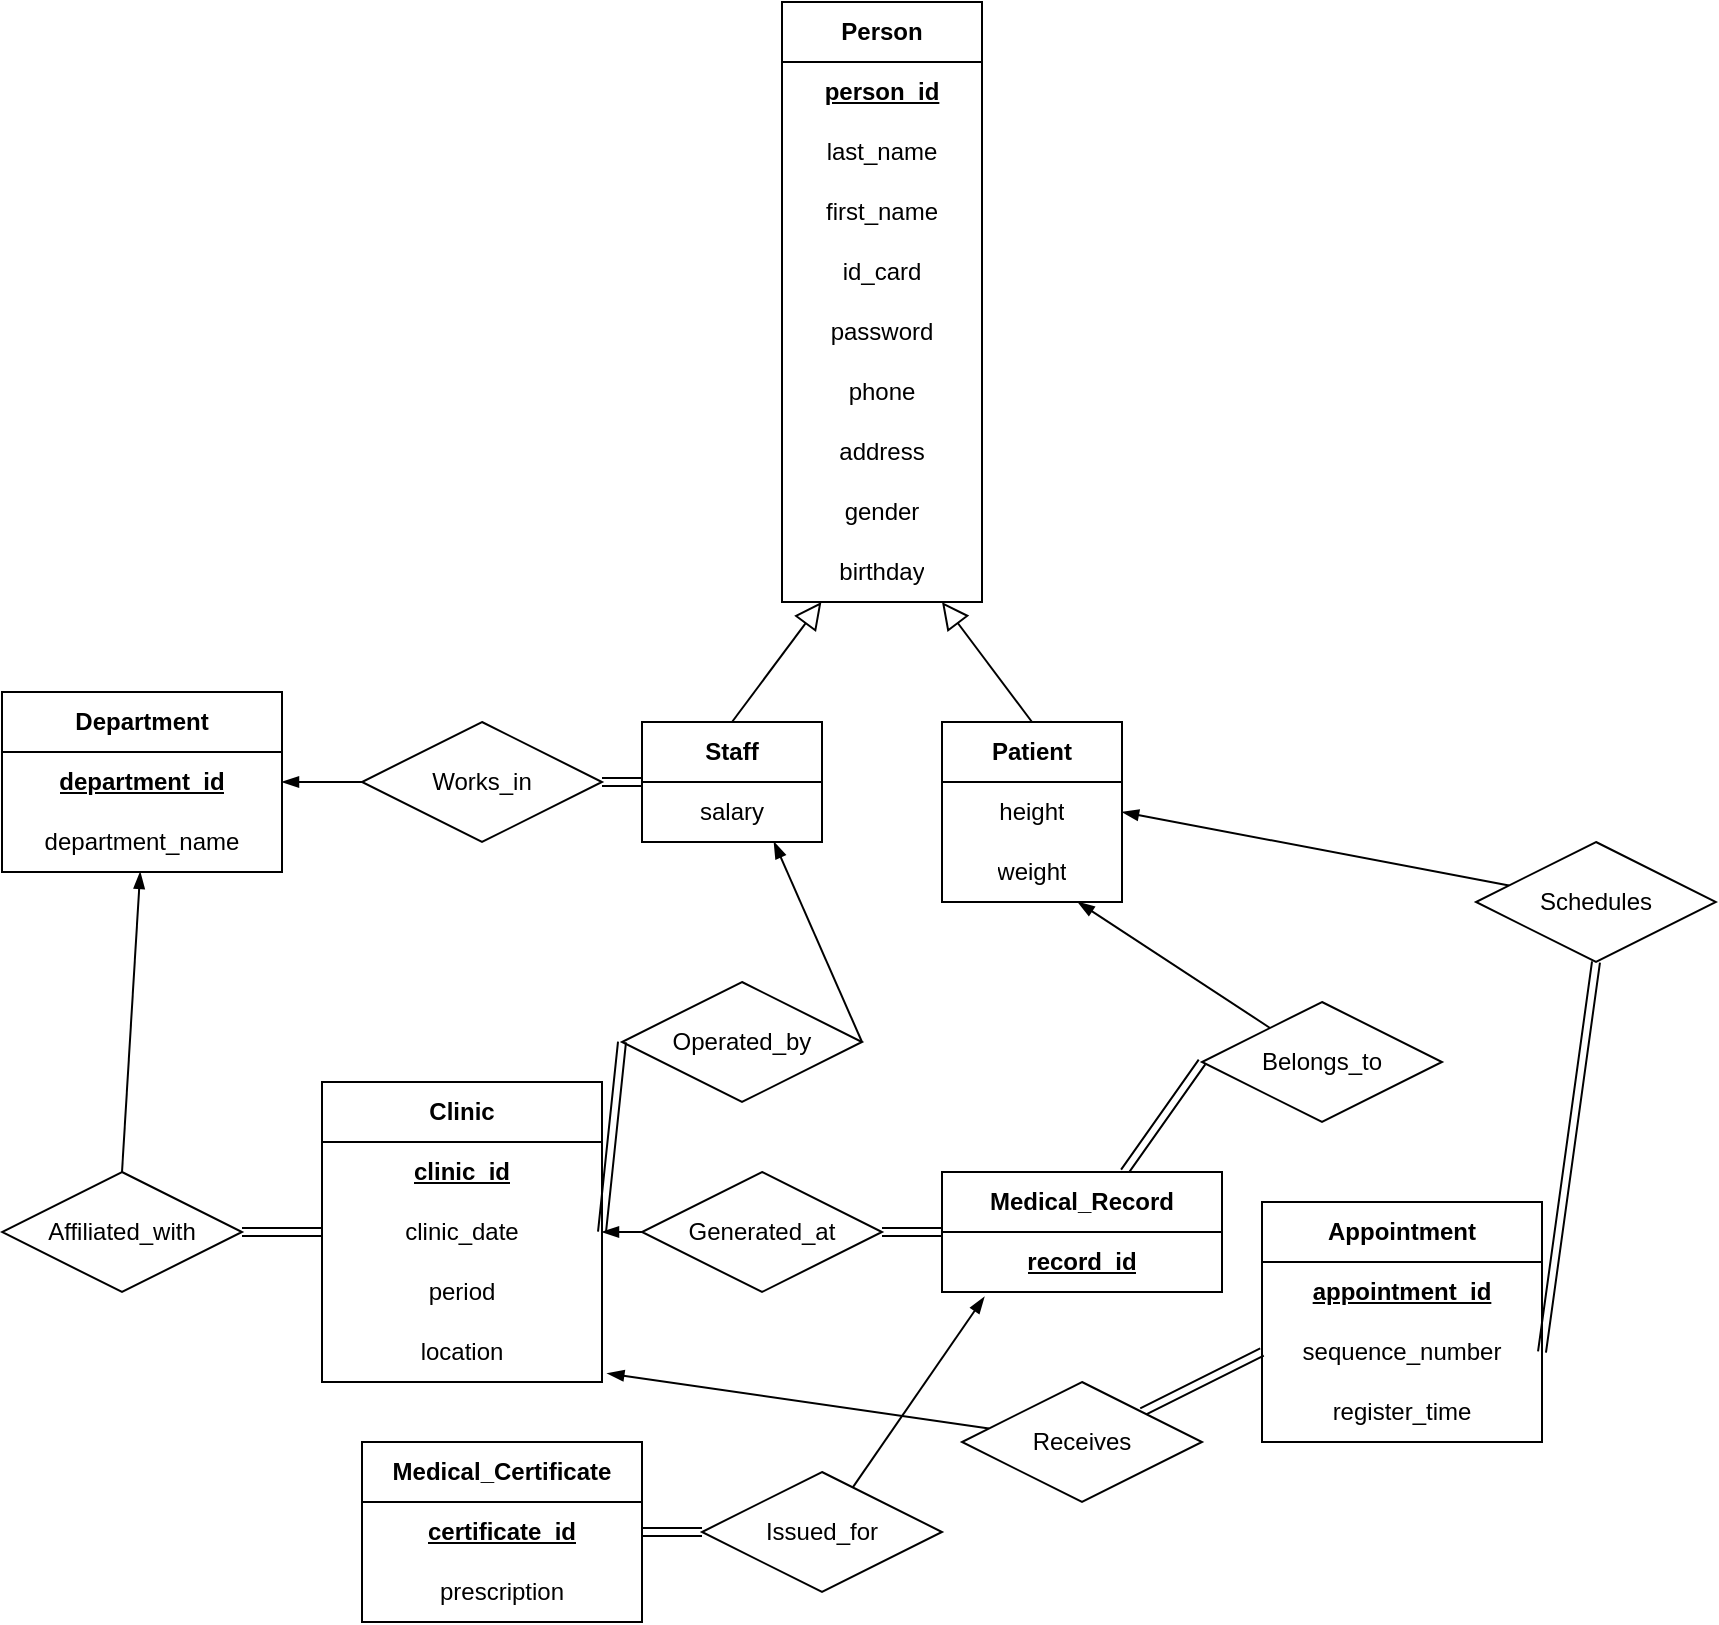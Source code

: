 <mxfile>
    <diagram id="AL6Z_BeuzhwqF4F4q1Zp" name="第1頁">
        <mxGraphModel dx="1133" dy="240" grid="1" gridSize="10" guides="1" tooltips="1" connect="1" arrows="1" fold="1" page="1" pageScale="1" pageWidth="827" pageHeight="1169" math="0" shadow="0">
            <root>
                <mxCell id="0"/>
                <mxCell id="1" parent="0"/>
                <mxCell id="2" value="&lt;b&gt;Person&lt;/b&gt;" style="swimlane;fontStyle=0;childLayout=stackLayout;horizontal=1;startSize=30;horizontalStack=0;resizeParent=1;resizeParentMax=0;resizeLast=0;collapsible=1;marginBottom=0;whiteSpace=wrap;html=1;movable=0;resizable=0;rotatable=0;deletable=0;editable=0;connectable=0;" vertex="1" parent="1">
                    <mxGeometry x="360" y="80" width="100" height="300" as="geometry">
                        <mxRectangle x="140" y="20" width="80" height="30" as="alternateBounds"/>
                    </mxGeometry>
                </mxCell>
                <mxCell id="3" value="&lt;u&gt;&lt;b&gt;person_id&lt;/b&gt;&lt;/u&gt;" style="text;strokeColor=none;fillColor=none;align=center;verticalAlign=middle;spacingLeft=4;spacingRight=4;overflow=hidden;points=[[0,0.5],[1,0.5]];portConstraint=eastwest;rotatable=0;whiteSpace=wrap;html=1;movable=0;resizable=0;deletable=0;editable=0;connectable=0;" vertex="1" parent="2">
                    <mxGeometry y="30" width="100" height="30" as="geometry"/>
                </mxCell>
                <mxCell id="4" value="last_name" style="text;strokeColor=none;fillColor=none;align=center;verticalAlign=middle;spacingLeft=4;spacingRight=4;overflow=hidden;points=[[0,0.5],[1,0.5]];portConstraint=eastwest;rotatable=0;whiteSpace=wrap;html=1;movable=0;resizable=0;deletable=0;editable=0;connectable=0;" vertex="1" parent="2">
                    <mxGeometry y="60" width="100" height="30" as="geometry"/>
                </mxCell>
                <mxCell id="5" value="first_name" style="text;strokeColor=none;fillColor=none;align=center;verticalAlign=middle;spacingLeft=4;spacingRight=4;overflow=hidden;points=[[0,0.5],[1,0.5]];portConstraint=eastwest;rotatable=0;whiteSpace=wrap;html=1;movable=0;resizable=0;deletable=0;editable=0;connectable=0;" vertex="1" parent="2">
                    <mxGeometry y="90" width="100" height="30" as="geometry"/>
                </mxCell>
                <mxCell id="6" value="id_card" style="text;strokeColor=none;fillColor=none;align=center;verticalAlign=middle;spacingLeft=4;spacingRight=4;overflow=hidden;points=[[0,0.5],[1,0.5]];portConstraint=eastwest;rotatable=0;whiteSpace=wrap;html=1;movable=0;resizable=0;deletable=0;editable=0;connectable=0;" vertex="1" parent="2">
                    <mxGeometry y="120" width="100" height="30" as="geometry"/>
                </mxCell>
                <mxCell id="7" value="password" style="text;strokeColor=none;fillColor=none;align=center;verticalAlign=middle;spacingLeft=4;spacingRight=4;overflow=hidden;points=[[0,0.5],[1,0.5]];portConstraint=eastwest;rotatable=0;whiteSpace=wrap;html=1;movable=0;resizable=0;deletable=0;editable=0;connectable=0;" vertex="1" parent="2">
                    <mxGeometry y="150" width="100" height="30" as="geometry"/>
                </mxCell>
                <mxCell id="8" value="phone" style="text;strokeColor=none;fillColor=none;align=center;verticalAlign=middle;spacingLeft=4;spacingRight=4;overflow=hidden;points=[[0,0.5],[1,0.5]];portConstraint=eastwest;rotatable=0;whiteSpace=wrap;html=1;movable=0;resizable=0;deletable=0;editable=0;connectable=0;" vertex="1" parent="2">
                    <mxGeometry y="180" width="100" height="30" as="geometry"/>
                </mxCell>
                <mxCell id="9" value="address" style="text;strokeColor=none;fillColor=none;align=center;verticalAlign=middle;spacingLeft=4;spacingRight=4;overflow=hidden;points=[[0,0.5],[1,0.5]];portConstraint=eastwest;rotatable=0;whiteSpace=wrap;html=1;movable=0;resizable=0;deletable=0;editable=0;connectable=0;" vertex="1" parent="2">
                    <mxGeometry y="210" width="100" height="30" as="geometry"/>
                </mxCell>
                <mxCell id="11" value="gender" style="text;strokeColor=none;fillColor=none;align=center;verticalAlign=middle;spacingLeft=4;spacingRight=4;overflow=hidden;points=[[0,0.5],[1,0.5]];portConstraint=eastwest;rotatable=0;whiteSpace=wrap;html=1;movable=0;resizable=0;deletable=0;editable=0;connectable=0;" vertex="1" parent="2">
                    <mxGeometry y="240" width="100" height="30" as="geometry"/>
                </mxCell>
                <mxCell id="10" value="birthday" style="text;strokeColor=none;fillColor=none;align=center;verticalAlign=middle;spacingLeft=4;spacingRight=4;overflow=hidden;points=[[0,0.5],[1,0.5]];portConstraint=eastwest;rotatable=0;whiteSpace=wrap;html=1;movable=0;resizable=0;deletable=0;editable=0;connectable=0;" vertex="1" parent="2">
                    <mxGeometry y="270" width="100" height="30" as="geometry"/>
                </mxCell>
                <mxCell id="53" style="edgeStyle=none;html=1;exitX=0.5;exitY=0;exitDx=0;exitDy=0;entryX=0.197;entryY=1.002;entryDx=0;entryDy=0;fontFamily=Helvetica;fontSize=12;endArrow=block;endFill=0;endSize=11;entryPerimeter=0;movable=0;resizable=0;rotatable=0;deletable=0;editable=0;connectable=0;" edge="1" parent="1" source="13" target="10">
                    <mxGeometry relative="1" as="geometry"/>
                </mxCell>
                <mxCell id="57" style="edgeStyle=none;html=1;entryX=1;entryY=0.5;entryDx=0;entryDy=0;fontFamily=Helvetica;fontSize=12;endArrow=none;endFill=0;endSize=11;shape=link;" edge="1" parent="1" source="13" target="56">
                    <mxGeometry relative="1" as="geometry"/>
                </mxCell>
                <mxCell id="13" value="&lt;b&gt;Staff&lt;/b&gt;" style="swimlane;fontStyle=0;childLayout=stackLayout;horizontal=1;startSize=30;horizontalStack=0;resizeParent=1;resizeParentMax=0;resizeLast=0;collapsible=1;marginBottom=0;whiteSpace=wrap;html=1;movable=1;resizable=1;rotatable=1;deletable=1;editable=1;connectable=1;" vertex="1" parent="1">
                    <mxGeometry x="290" y="440" width="90" height="60" as="geometry">
                        <mxRectangle x="140" y="20" width="80" height="30" as="alternateBounds"/>
                    </mxGeometry>
                </mxCell>
                <mxCell id="15" value="salary" style="text;strokeColor=none;fillColor=none;align=center;verticalAlign=middle;spacingLeft=4;spacingRight=4;overflow=hidden;points=[[0,0.5],[1,0.5]];portConstraint=eastwest;rotatable=1;whiteSpace=wrap;html=1;movable=1;resizable=1;deletable=1;editable=1;connectable=1;" vertex="1" parent="13">
                    <mxGeometry y="30" width="90" height="30" as="geometry"/>
                </mxCell>
                <mxCell id="55" style="edgeStyle=none;html=1;exitX=0.5;exitY=0;exitDx=0;exitDy=0;entryX=0.8;entryY=1;entryDx=0;entryDy=0;entryPerimeter=0;fontFamily=Helvetica;fontSize=12;endArrow=block;endFill=0;endSize=11;movable=0;resizable=0;rotatable=0;deletable=0;editable=0;connectable=0;" edge="1" parent="1" source="23" target="10">
                    <mxGeometry relative="1" as="geometry"/>
                </mxCell>
                <mxCell id="23" value="&lt;b&gt;Patient&lt;/b&gt;" style="swimlane;fontStyle=0;childLayout=stackLayout;horizontal=1;startSize=30;horizontalStack=0;resizeParent=1;resizeParentMax=0;resizeLast=0;collapsible=1;marginBottom=0;whiteSpace=wrap;html=1;movable=1;resizable=1;rotatable=1;deletable=1;editable=1;connectable=1;" vertex="1" parent="1">
                    <mxGeometry x="440" y="440" width="90" height="90" as="geometry">
                        <mxRectangle x="140" y="20" width="80" height="30" as="alternateBounds"/>
                    </mxGeometry>
                </mxCell>
                <mxCell id="24" value="height" style="text;strokeColor=none;fillColor=none;align=center;verticalAlign=middle;spacingLeft=4;spacingRight=4;overflow=hidden;points=[[0,0.5],[1,0.5]];portConstraint=eastwest;rotatable=1;whiteSpace=wrap;html=1;movable=1;resizable=1;deletable=1;editable=1;connectable=1;" vertex="1" parent="23">
                    <mxGeometry y="30" width="90" height="30" as="geometry"/>
                </mxCell>
                <mxCell id="25" value="weight" style="text;strokeColor=none;fillColor=none;align=center;verticalAlign=middle;spacingLeft=4;spacingRight=4;overflow=hidden;points=[[0,0.5],[1,0.5]];portConstraint=eastwest;rotatable=1;whiteSpace=wrap;html=1;movable=1;resizable=1;deletable=1;editable=1;connectable=1;" vertex="1" parent="23">
                    <mxGeometry y="60" width="90" height="30" as="geometry"/>
                </mxCell>
                <mxCell id="26" value="&lt;b&gt;Department&lt;/b&gt;" style="swimlane;fontStyle=0;childLayout=stackLayout;horizontal=1;startSize=30;horizontalStack=0;resizeParent=1;resizeParentMax=0;resizeLast=0;collapsible=1;marginBottom=0;whiteSpace=wrap;html=1;movable=1;resizable=1;rotatable=1;deletable=1;editable=1;connectable=1;" vertex="1" parent="1">
                    <mxGeometry x="-30" y="425" width="140" height="90" as="geometry">
                        <mxRectangle x="-80" y="425" width="80" height="30" as="alternateBounds"/>
                    </mxGeometry>
                </mxCell>
                <mxCell id="27" value="&lt;b&gt;&lt;u&gt;department_id&lt;/u&gt;&lt;/b&gt;" style="text;strokeColor=none;fillColor=none;align=center;verticalAlign=middle;spacingLeft=4;spacingRight=4;overflow=hidden;points=[[0,0.5],[1,0.5]];portConstraint=eastwest;rotatable=1;whiteSpace=wrap;html=1;movable=1;resizable=1;deletable=1;editable=1;connectable=1;" vertex="1" parent="26">
                    <mxGeometry y="30" width="140" height="30" as="geometry"/>
                </mxCell>
                <mxCell id="28" value="department_name" style="text;strokeColor=none;fillColor=none;align=center;verticalAlign=middle;spacingLeft=4;spacingRight=4;overflow=hidden;points=[[0,0.5],[1,0.5]];portConstraint=eastwest;rotatable=1;whiteSpace=wrap;html=1;movable=1;resizable=1;deletable=1;editable=1;connectable=1;" vertex="1" parent="26">
                    <mxGeometry y="60" width="140" height="30" as="geometry"/>
                </mxCell>
                <mxCell id="29" value="&lt;b&gt;Appointment&lt;/b&gt;" style="swimlane;fontStyle=0;childLayout=stackLayout;horizontal=1;startSize=30;horizontalStack=0;resizeParent=1;resizeParentMax=0;resizeLast=0;collapsible=1;marginBottom=0;whiteSpace=wrap;html=1;movable=1;resizable=1;rotatable=1;deletable=1;editable=1;connectable=1;" vertex="1" parent="1">
                    <mxGeometry x="600" y="680" width="140" height="120" as="geometry">
                        <mxRectangle x="140" y="20" width="80" height="30" as="alternateBounds"/>
                    </mxGeometry>
                </mxCell>
                <mxCell id="30" value="&lt;b&gt;&lt;u&gt;appointment_id&lt;/u&gt;&lt;/b&gt;" style="text;strokeColor=none;fillColor=none;align=center;verticalAlign=middle;spacingLeft=4;spacingRight=4;overflow=hidden;points=[[0,0.5],[1,0.5]];portConstraint=eastwest;rotatable=1;whiteSpace=wrap;html=1;movable=1;resizable=1;deletable=1;editable=1;connectable=1;" vertex="1" parent="29">
                    <mxGeometry y="30" width="140" height="30" as="geometry"/>
                </mxCell>
                <mxCell id="32" value="sequence_number" style="text;strokeColor=none;fillColor=none;align=center;verticalAlign=middle;spacingLeft=4;spacingRight=4;overflow=hidden;points=[[0,0.5],[1,0.5]];portConstraint=eastwest;rotatable=1;whiteSpace=wrap;html=1;movable=1;resizable=1;deletable=1;editable=1;connectable=1;" vertex="1" parent="29">
                    <mxGeometry y="60" width="140" height="30" as="geometry"/>
                </mxCell>
                <mxCell id="34" value="register_time" style="text;strokeColor=none;fillColor=none;align=center;verticalAlign=middle;spacingLeft=4;spacingRight=4;overflow=hidden;points=[[0,0.5],[1,0.5]];portConstraint=eastwest;rotatable=1;whiteSpace=wrap;html=1;movable=1;resizable=1;deletable=1;editable=1;connectable=1;" vertex="1" parent="29">
                    <mxGeometry y="90" width="140" height="30" as="geometry"/>
                </mxCell>
                <mxCell id="60" style="edgeStyle=none;html=1;entryX=1;entryY=0.5;entryDx=0;entryDy=0;fontFamily=Helvetica;fontSize=12;endArrow=none;endFill=0;shape=link;" edge="1" parent="1" source="35" target="59">
                    <mxGeometry relative="1" as="geometry"/>
                </mxCell>
                <mxCell id="35" value="&lt;b&gt;Clinic&lt;/b&gt;" style="swimlane;fontStyle=0;childLayout=stackLayout;horizontal=1;startSize=30;horizontalStack=0;resizeParent=1;resizeParentMax=0;resizeLast=0;collapsible=1;marginBottom=0;whiteSpace=wrap;html=1;movable=1;resizable=1;rotatable=1;deletable=1;editable=1;connectable=1;" vertex="1" parent="1">
                    <mxGeometry x="130" y="620" width="140" height="150" as="geometry">
                        <mxRectangle x="140" y="20" width="80" height="30" as="alternateBounds"/>
                    </mxGeometry>
                </mxCell>
                <mxCell id="36" value="&lt;b&gt;&lt;u&gt;clinic_id&lt;/u&gt;&lt;/b&gt;" style="text;strokeColor=none;fillColor=none;align=center;verticalAlign=middle;spacingLeft=4;spacingRight=4;overflow=hidden;points=[[0,0.5],[1,0.5]];portConstraint=eastwest;rotatable=1;whiteSpace=wrap;html=1;movable=1;resizable=1;deletable=1;editable=1;connectable=1;" vertex="1" parent="35">
                    <mxGeometry y="30" width="140" height="30" as="geometry"/>
                </mxCell>
                <mxCell id="37" value="clinic_date" style="text;strokeColor=none;fillColor=none;align=center;verticalAlign=middle;spacingLeft=4;spacingRight=4;overflow=hidden;points=[[0,0.5],[1,0.5]];portConstraint=eastwest;rotatable=1;whiteSpace=wrap;html=1;movable=1;resizable=1;deletable=1;editable=1;connectable=1;" vertex="1" parent="35">
                    <mxGeometry y="60" width="140" height="30" as="geometry"/>
                </mxCell>
                <mxCell id="38" value="period" style="text;strokeColor=none;fillColor=none;align=center;verticalAlign=middle;spacingLeft=4;spacingRight=4;overflow=hidden;points=[[0,0.5],[1,0.5]];portConstraint=eastwest;rotatable=1;whiteSpace=wrap;html=1;movable=1;resizable=1;deletable=1;editable=1;connectable=1;" vertex="1" parent="35">
                    <mxGeometry y="90" width="140" height="30" as="geometry"/>
                </mxCell>
                <mxCell id="39" value="location" style="text;strokeColor=none;fillColor=none;align=center;verticalAlign=middle;spacingLeft=4;spacingRight=4;overflow=hidden;points=[[0,0.5],[1,0.5]];portConstraint=eastwest;rotatable=1;whiteSpace=wrap;html=1;movable=1;resizable=1;deletable=1;editable=1;connectable=1;" vertex="1" parent="35">
                    <mxGeometry y="120" width="140" height="30" as="geometry"/>
                </mxCell>
                <mxCell id="71" style="edgeStyle=none;html=1;entryX=1;entryY=0.5;entryDx=0;entryDy=0;fontFamily=Helvetica;fontSize=12;endArrow=blockThin;endFill=1;shape=link;" edge="1" parent="1" source="44" target="68">
                    <mxGeometry relative="1" as="geometry"/>
                </mxCell>
                <mxCell id="72" style="edgeStyle=none;shape=link;html=1;entryX=0;entryY=0.5;entryDx=0;entryDy=0;fontFamily=Helvetica;fontSize=12;endArrow=blockThin;endFill=1;" edge="1" parent="1" source="44" target="67">
                    <mxGeometry relative="1" as="geometry"/>
                </mxCell>
                <mxCell id="44" value="&lt;b&gt;Medical_Record&lt;/b&gt;" style="swimlane;fontStyle=0;childLayout=stackLayout;horizontal=1;startSize=30;horizontalStack=0;resizeParent=1;resizeParentMax=0;resizeLast=0;collapsible=1;marginBottom=0;whiteSpace=wrap;html=1;movable=1;resizable=1;rotatable=1;deletable=1;editable=1;connectable=1;" vertex="1" parent="1">
                    <mxGeometry x="440" y="665" width="140" height="60" as="geometry">
                        <mxRectangle x="140" y="20" width="80" height="30" as="alternateBounds"/>
                    </mxGeometry>
                </mxCell>
                <mxCell id="45" value="&lt;b&gt;&lt;u&gt;record_id&lt;/u&gt;&lt;/b&gt;" style="text;strokeColor=none;fillColor=none;align=center;verticalAlign=middle;spacingLeft=4;spacingRight=4;overflow=hidden;points=[[0,0.5],[1,0.5]];portConstraint=eastwest;rotatable=1;whiteSpace=wrap;html=1;movable=1;resizable=1;deletable=1;editable=1;connectable=1;" vertex="1" parent="44">
                    <mxGeometry y="30" width="140" height="30" as="geometry"/>
                </mxCell>
                <mxCell id="48" value="&lt;b&gt;Medical_Certificate&lt;/b&gt;" style="swimlane;fontStyle=0;childLayout=stackLayout;horizontal=1;startSize=30;horizontalStack=0;resizeParent=1;resizeParentMax=0;resizeLast=0;collapsible=1;marginBottom=0;whiteSpace=wrap;html=1;movable=1;resizable=1;rotatable=1;deletable=1;editable=1;connectable=1;" vertex="1" parent="1">
                    <mxGeometry x="150" y="800" width="140" height="90" as="geometry">
                        <mxRectangle x="140" y="20" width="80" height="30" as="alternateBounds"/>
                    </mxGeometry>
                </mxCell>
                <mxCell id="49" value="&lt;b&gt;&lt;u&gt;certificate_id&lt;/u&gt;&lt;/b&gt;" style="text;strokeColor=none;fillColor=none;align=center;verticalAlign=middle;spacingLeft=4;spacingRight=4;overflow=hidden;points=[[0,0.5],[1,0.5]];portConstraint=eastwest;rotatable=1;whiteSpace=wrap;html=1;movable=1;resizable=1;deletable=1;editable=1;connectable=1;" vertex="1" parent="48">
                    <mxGeometry y="30" width="140" height="30" as="geometry"/>
                </mxCell>
                <mxCell id="50" value="prescription" style="text;strokeColor=none;fillColor=none;align=center;verticalAlign=middle;spacingLeft=4;spacingRight=4;overflow=hidden;points=[[0,0.5],[1,0.5]];portConstraint=eastwest;rotatable=1;whiteSpace=wrap;html=1;movable=1;resizable=1;deletable=1;editable=1;connectable=1;" vertex="1" parent="48">
                    <mxGeometry y="60" width="140" height="30" as="geometry"/>
                </mxCell>
                <mxCell id="58" style="edgeStyle=none;html=1;exitX=0;exitY=0.5;exitDx=0;exitDy=0;entryX=1;entryY=0.5;entryDx=0;entryDy=0;fontFamily=Helvetica;fontSize=12;endArrow=blockThin;endFill=1;" edge="1" parent="1" source="56" target="27">
                    <mxGeometry relative="1" as="geometry"/>
                </mxCell>
                <mxCell id="56" value="Works_in" style="shape=rhombus;perimeter=rhombusPerimeter;whiteSpace=wrap;html=1;align=center;fontFamily=Helvetica;fontSize=12;" vertex="1" parent="1">
                    <mxGeometry x="150" y="440" width="120" height="60" as="geometry"/>
                </mxCell>
                <mxCell id="61" style="edgeStyle=none;html=1;exitX=0.5;exitY=0;exitDx=0;exitDy=0;fontFamily=Helvetica;fontSize=12;endArrow=blockThin;endFill=1;" edge="1" parent="1" source="59" target="28">
                    <mxGeometry relative="1" as="geometry"/>
                </mxCell>
                <mxCell id="59" value="&lt;span style=&quot;text-align: left;&quot;&gt;Affiliated_with&lt;/span&gt;" style="shape=rhombus;perimeter=rhombusPerimeter;whiteSpace=wrap;html=1;align=center;fontFamily=Helvetica;fontSize=12;" vertex="1" parent="1">
                    <mxGeometry x="-30" y="665" width="120" height="60" as="geometry"/>
                </mxCell>
                <mxCell id="66" style="edgeStyle=none;html=1;entryX=0.733;entryY=0.996;entryDx=0;entryDy=0;entryPerimeter=0;fontFamily=Helvetica;fontSize=12;endArrow=blockThin;endFill=1;exitX=1;exitY=0.5;exitDx=0;exitDy=0;" edge="1" parent="1" source="62" target="15">
                    <mxGeometry relative="1" as="geometry"/>
                </mxCell>
                <mxCell id="62" value="Operated_by" style="shape=rhombus;perimeter=rhombusPerimeter;whiteSpace=wrap;html=1;align=center;labelBackgroundColor=none;fontFamily=Helvetica;fontSize=12;" vertex="1" parent="1">
                    <mxGeometry x="280" y="570" width="120" height="60" as="geometry"/>
                </mxCell>
                <mxCell id="63" style="edgeStyle=none;shape=link;html=1;entryX=0;entryY=0.5;entryDx=0;entryDy=0;fontFamily=Helvetica;fontSize=12;endArrow=none;endFill=0;exitX=1;exitY=0.5;exitDx=0;exitDy=0;" edge="1" parent="1" source="37" target="62">
                    <mxGeometry relative="1" as="geometry"/>
                </mxCell>
                <mxCell id="74" style="edgeStyle=none;html=1;fontFamily=Helvetica;fontSize=12;endArrow=blockThin;endFill=1;" edge="1" parent="1" source="67" target="25">
                    <mxGeometry relative="1" as="geometry"/>
                </mxCell>
                <mxCell id="67" value="Belongs_to" style="shape=rhombus;perimeter=rhombusPerimeter;whiteSpace=wrap;html=1;align=center;labelBackgroundColor=none;fontFamily=Helvetica;fontSize=12;" vertex="1" parent="1">
                    <mxGeometry x="570" y="580" width="120" height="60" as="geometry"/>
                </mxCell>
                <mxCell id="70" style="edgeStyle=none;html=1;entryX=1;entryY=0.5;entryDx=0;entryDy=0;fontFamily=Helvetica;fontSize=12;endArrow=blockThin;endFill=1;" edge="1" parent="1" source="68" target="37">
                    <mxGeometry relative="1" as="geometry"/>
                </mxCell>
                <mxCell id="68" value="Generated_at" style="shape=rhombus;perimeter=rhombusPerimeter;whiteSpace=wrap;html=1;align=center;labelBackgroundColor=none;fontFamily=Helvetica;fontSize=12;" vertex="1" parent="1">
                    <mxGeometry x="290" y="665" width="120" height="60" as="geometry"/>
                </mxCell>
                <mxCell id="96" style="edgeStyle=none;html=1;entryX=0.151;entryY=1.082;entryDx=0;entryDy=0;entryPerimeter=0;fontFamily=Helvetica;fontSize=12;endArrow=blockThin;endFill=1;" edge="1" parent="1" source="94" target="45">
                    <mxGeometry relative="1" as="geometry"/>
                </mxCell>
                <mxCell id="97" style="edgeStyle=none;html=1;exitX=0;exitY=0.5;exitDx=0;exitDy=0;entryX=1;entryY=0.5;entryDx=0;entryDy=0;fontFamily=Helvetica;fontSize=12;endArrow=blockThin;endFill=1;shape=link;" edge="1" parent="1" source="94" target="49">
                    <mxGeometry relative="1" as="geometry"/>
                </mxCell>
                <mxCell id="94" value="Issued_for" style="shape=rhombus;perimeter=rhombusPerimeter;whiteSpace=wrap;html=1;align=center;labelBackgroundColor=none;fontFamily=Helvetica;fontSize=12;" vertex="1" parent="1">
                    <mxGeometry x="320" y="815" width="120" height="60" as="geometry"/>
                </mxCell>
                <mxCell id="104" style="edgeStyle=none;html=1;entryX=1;entryY=0.5;entryDx=0;entryDy=0;fontFamily=Helvetica;fontSize=12;endArrow=blockThin;endFill=1;" edge="1" parent="1" source="98" target="24">
                    <mxGeometry relative="1" as="geometry"/>
                </mxCell>
                <mxCell id="98" value="Schedules" style="shape=rhombus;perimeter=rhombusPerimeter;whiteSpace=wrap;html=1;align=center;labelBackgroundColor=none;fontFamily=Helvetica;fontSize=12;" vertex="1" parent="1">
                    <mxGeometry x="707" y="500" width="120" height="60" as="geometry"/>
                </mxCell>
                <mxCell id="100" style="edgeStyle=none;html=1;entryX=1.019;entryY=0.856;entryDx=0;entryDy=0;entryPerimeter=0;fontFamily=Helvetica;fontSize=12;endArrow=blockThin;endFill=1;" edge="1" parent="1" source="99" target="39">
                    <mxGeometry relative="1" as="geometry"/>
                </mxCell>
                <mxCell id="102" style="edgeStyle=none;shape=link;html=1;entryX=0;entryY=0.5;entryDx=0;entryDy=0;fontFamily=Helvetica;fontSize=12;endArrow=blockThin;endFill=1;" edge="1" parent="1" source="99" target="32">
                    <mxGeometry relative="1" as="geometry"/>
                </mxCell>
                <mxCell id="99" value="Receives" style="shape=rhombus;perimeter=rhombusPerimeter;whiteSpace=wrap;html=1;align=center;labelBackgroundColor=none;fontFamily=Helvetica;fontSize=12;" vertex="1" parent="1">
                    <mxGeometry x="450" y="770" width="120" height="60" as="geometry"/>
                </mxCell>
                <mxCell id="105" style="edgeStyle=none;html=1;entryX=0.5;entryY=1;entryDx=0;entryDy=0;fontFamily=Helvetica;fontSize=12;endArrow=blockThin;endFill=1;shape=link;exitX=1;exitY=0.5;exitDx=0;exitDy=0;" edge="1" parent="1" source="32" target="98">
                    <mxGeometry relative="1" as="geometry"/>
                </mxCell>
            </root>
        </mxGraphModel>
    </diagram>
</mxfile>